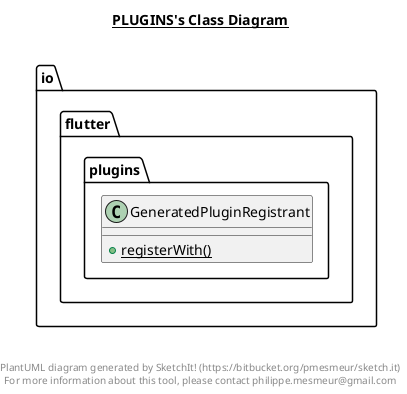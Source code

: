 @startuml

title __PLUGINS's Class Diagram__\n

  namespace io.flutter.plugins {
    class io.flutter.plugins.GeneratedPluginRegistrant {
        {static} + registerWith()
    }
  }
  



right footer


PlantUML diagram generated by SketchIt! (https://bitbucket.org/pmesmeur/sketch.it)
For more information about this tool, please contact philippe.mesmeur@gmail.com
endfooter

@enduml
